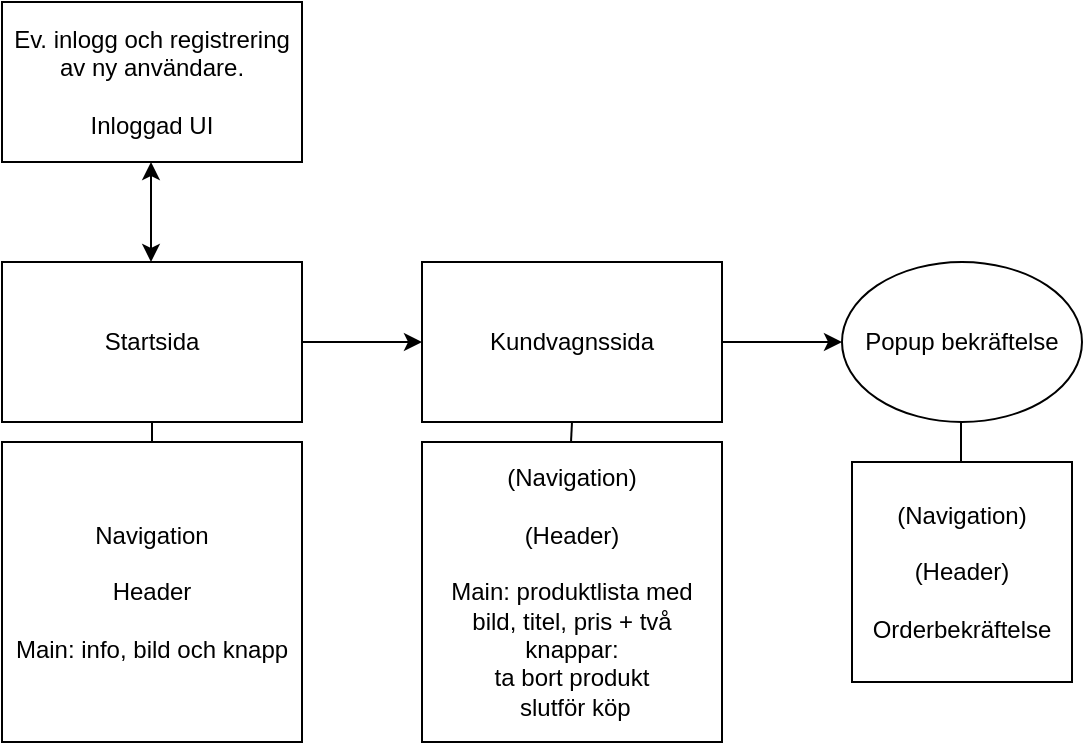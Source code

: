 <mxfile>
    <diagram id="PDftHHLsLQCxOdDIBE0e" name="Page-1">
        <mxGraphModel dx="755" dy="716" grid="1" gridSize="10" guides="1" tooltips="1" connect="1" arrows="1" fold="1" page="1" pageScale="1" pageWidth="827" pageHeight="1169" math="0" shadow="0">
            <root>
                <mxCell id="0"/>
                <mxCell id="1" parent="0"/>
                <mxCell id="24" style="edgeStyle=none;html=1;exitX=1;exitY=0.5;exitDx=0;exitDy=0;entryX=0;entryY=0.5;entryDx=0;entryDy=0;" edge="1" parent="1" source="2" target="3">
                    <mxGeometry relative="1" as="geometry"/>
                </mxCell>
                <mxCell id="2" value="Startsida" style="rounded=0;whiteSpace=wrap;html=1;" parent="1" vertex="1">
                    <mxGeometry x="80" y="240" width="150" height="80" as="geometry"/>
                </mxCell>
                <mxCell id="25" style="edgeStyle=none;html=1;exitX=1;exitY=0.5;exitDx=0;exitDy=0;entryX=0;entryY=0.5;entryDx=0;entryDy=0;" edge="1" parent="1" source="3" target="9">
                    <mxGeometry relative="1" as="geometry"/>
                </mxCell>
                <mxCell id="3" value="Kundvagnssida" style="rounded=0;whiteSpace=wrap;html=1;" parent="1" vertex="1">
                    <mxGeometry x="290" y="240" width="150" height="80" as="geometry"/>
                </mxCell>
                <mxCell id="9" value="Popup bekräftelse" style="ellipse;whiteSpace=wrap;html=1;" vertex="1" parent="1">
                    <mxGeometry x="500" y="240" width="120" height="80" as="geometry"/>
                </mxCell>
                <mxCell id="10" value="Ev. inlogg och registrering av ny användare. &lt;br&gt;&lt;br&gt;Inloggad UI" style="rounded=0;whiteSpace=wrap;html=1;" vertex="1" parent="1">
                    <mxGeometry x="80" y="110" width="150" height="80" as="geometry"/>
                </mxCell>
                <mxCell id="20" value="Navigation&lt;br&gt;&lt;br&gt;&lt;span&gt;Header&lt;br&gt;&lt;br&gt;&lt;/span&gt;&lt;span&gt;Main: info, bild och knapp&lt;/span&gt;" style="whiteSpace=wrap;html=1;aspect=fixed;align=center;" vertex="1" parent="1">
                    <mxGeometry x="80" y="330" width="150" height="150" as="geometry"/>
                </mxCell>
                <mxCell id="22" value="(Navigation)&lt;br&gt;&lt;br&gt;(Header)&lt;br&gt;&lt;br&gt;Main: produktlista med&lt;br&gt;bild, titel, pris + två knappar: &lt;br&gt;ta bort produkt &lt;br&gt;&amp;nbsp;slutför köp" style="whiteSpace=wrap;html=1;aspect=fixed;" vertex="1" parent="1">
                    <mxGeometry x="290" y="330" width="150" height="150" as="geometry"/>
                </mxCell>
                <mxCell id="29" value="" style="endArrow=classic;startArrow=classic;html=1;" edge="1" parent="1">
                    <mxGeometry width="50" height="50" relative="1" as="geometry">
                        <mxPoint x="154.5" y="240" as="sourcePoint"/>
                        <mxPoint x="154.5" y="190" as="targetPoint"/>
                        <Array as="points">
                            <mxPoint x="154.5" y="220"/>
                        </Array>
                    </mxGeometry>
                </mxCell>
                <mxCell id="32" value="&lt;span&gt;(Navigation)&lt;/span&gt;&lt;br&gt;&lt;br&gt;&lt;span&gt;(Header)&lt;br&gt;&lt;br&gt;Orderbekräftelse&lt;br&gt;&lt;/span&gt;" style="whiteSpace=wrap;html=1;aspect=fixed;" vertex="1" parent="1">
                    <mxGeometry x="505" y="340" width="110" height="110" as="geometry"/>
                </mxCell>
                <mxCell id="33" value="" style="endArrow=none;html=1;" edge="1" parent="1">
                    <mxGeometry width="50" height="50" relative="1" as="geometry">
                        <mxPoint x="559.5" y="340" as="sourcePoint"/>
                        <mxPoint x="560" y="320" as="targetPoint"/>
                        <Array as="points">
                            <mxPoint x="559.5" y="320"/>
                        </Array>
                    </mxGeometry>
                </mxCell>
                <mxCell id="36" value="" style="endArrow=none;html=1;" edge="1" parent="1">
                    <mxGeometry width="50" height="50" relative="1" as="geometry">
                        <mxPoint x="155" y="320" as="sourcePoint"/>
                        <mxPoint x="155" y="330" as="targetPoint"/>
                    </mxGeometry>
                </mxCell>
                <mxCell id="39" value="" style="endArrow=none;html=1;" edge="1" parent="1">
                    <mxGeometry width="50" height="50" relative="1" as="geometry">
                        <mxPoint x="364.5" y="330" as="sourcePoint"/>
                        <mxPoint x="365" y="320" as="targetPoint"/>
                    </mxGeometry>
                </mxCell>
            </root>
        </mxGraphModel>
    </diagram>
</mxfile>